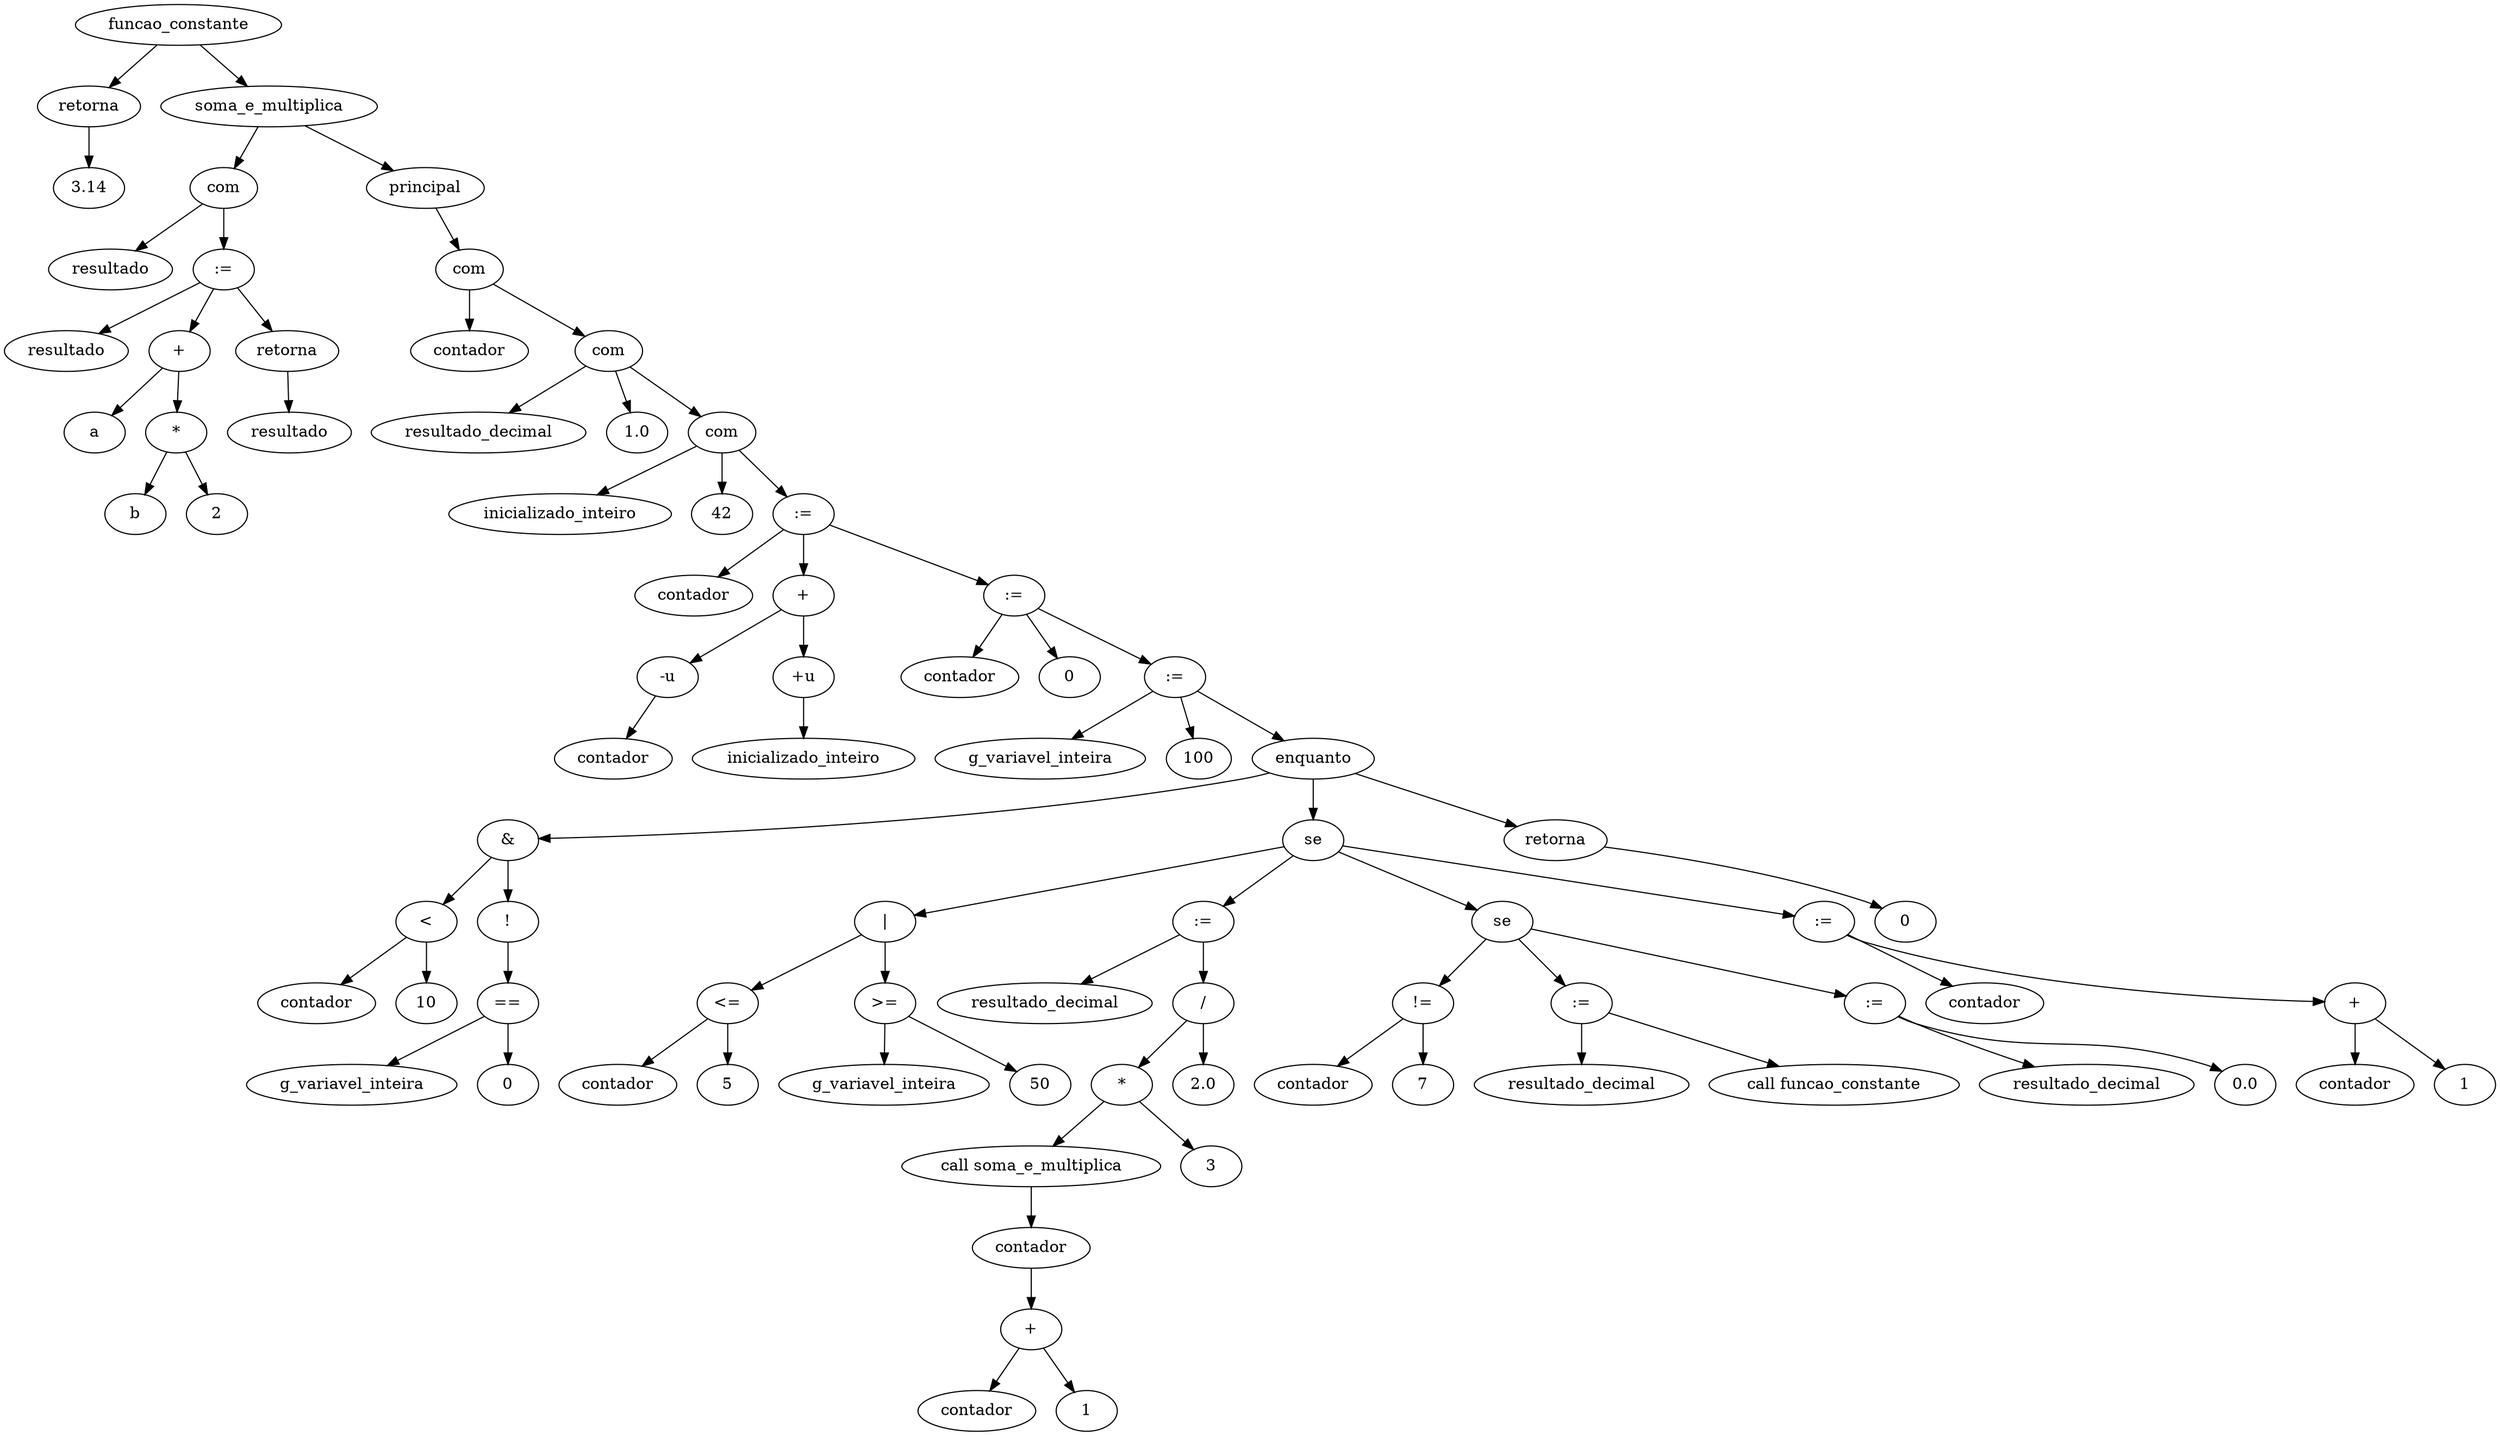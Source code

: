 digraph grafo {
  94011968127856 [ label="funcao_constante" ];
  94011968127856 -> 94011968128080;
  94011968128080 [ label="retorna" ];
  94011968128080 -> 94011968128000;
  94011968128000 [ label="3.14" ];
  94011968127856 -> 94011968128448;
  94011968128448 [ label="soma_e_multiplica" ];
  94011968128448 -> 94011968128624;
  94011968128624 [ label="com" ];
  94011968128624 -> 94011968128704;
  94011968128704 [ label="resultado" ];
  94011968128624 -> 94011968129216;
  94011968129216 [ label=":=" ];
  94011968129216 -> 94011968129296;
  94011968129296 [ label="resultado" ];
  94011968129216 -> 94011968129104;
  94011968129104 [ label="+" ];
  94011968129104 -> 94011968128816;
  94011968128816 [ label="a" ];
  94011968129104 -> 94011968129056;
  94011968129056 [ label="*" ];
  94011968129056 -> 94011968128896;
  94011968128896 [ label="b" ];
  94011968129056 -> 94011968128976;
  94011968128976 [ label="2" ];
  94011968129216 -> 94011968129488;
  94011968129488 [ label="retorna" ];
  94011968129488 -> 94011968129408;
  94011968129408 [ label="resultado" ];
  94011968128448 -> 94011968129632;
  94011968129632 [ label="principal" ];
  94011968129632 -> 94011968129776;
  94011968129776 [ label="com" ];
  94011968129776 -> 94011968129856;
  94011968129856 [ label="contador" ];
  94011968129776 -> 94011968130112;
  94011968130112 [ label="com" ];
  94011968130112 -> 94011968130160;
  94011968130160 [ label="resultado_decimal" ];
  94011968130112 -> 94011968130032;
  94011968130032 [ label="1.0" ];
  94011968130112 -> 94011968130384;
  94011968130384 [ label="com" ];
  94011968130384 -> 94011968130432;
  94011968130432 [ label="inicializado_inteiro" ];
  94011968130384 -> 94011968130304;
  94011968130304 [ label="42" ];
  94011968130384 -> 94011968131072;
  94011968131072 [ label=":=" ];
  94011968131072 -> 94011968131152;
  94011968131152 [ label="contador" ];
  94011968131072 -> 94011968130960;
  94011968130960 [ label="+" ];
  94011968130960 -> 94011968130656;
  94011968130656 [ label="-u" ];
  94011968130656 -> 94011968130576;
  94011968130576 [ label="contador" ];
  94011968130960 -> 94011968130848;
  94011968130848 [ label="+u" ];
  94011968130848 -> 94011968130768;
  94011968130768 [ label="inicializado_inteiro" ];
  94011968131072 -> 94011968131344;
  94011968131344 [ label=":=" ];
  94011968131344 -> 94011968131424;
  94011968131424 [ label="contador" ];
  94011968131344 -> 94011968131264;
  94011968131264 [ label="0" ];
  94011968131344 -> 94011968131616;
  94011968131616 [ label=":=" ];
  94011968131616 -> 94011968131664;
  94011968131664 [ label="g_variavel_inteira" ];
  94011968131616 -> 94011968131536;
  94011968131536 [ label="100" ];
  94011968131616 -> 94011968135792;
  94011968135792 [ label="enquanto" ];
  94011968135792 -> 94011968132336;
  94011968132336 [ label="&" ];
  94011968132336 -> 94011968131904;
  94011968131904 [ label="<" ];
  94011968131904 -> 94011968131744;
  94011968131744 [ label="contador" ];
  94011968131904 -> 94011968131824;
  94011968131824 [ label="10" ];
  94011968132336 -> 94011968132224;
  94011968132224 [ label="!" ];
  94011968132224 -> 94011968132176;
  94011968132176 [ label="==" ];
  94011968132176 -> 94011968132016;
  94011968132016 [ label="g_variavel_inteira" ];
  94011968132176 -> 94011968132096;
  94011968132096 [ label="0" ];
  94011968135792 -> 94011968135104;
  94011968135104 [ label="se" ];
  94011968135104 -> 94011968132992;
  94011968132992 [ label="|" ];
  94011968132992 -> 94011968132672;
  94011968132672 [ label="<=" ];
  94011968132672 -> 94011968132512;
  94011968132512 [ label="contador" ];
  94011968132672 -> 94011968132592;
  94011968132592 [ label="5" ];
  94011968132992 -> 94011968132944;
  94011968132944 [ label=">=" ];
  94011968132944 -> 94011968132784;
  94011968132784 [ label="g_variavel_inteira" ];
  94011968132944 -> 94011968132864;
  94011968132864 [ label="50" ];
  94011968135104 -> 94011968134048;
  94011968134048 [ label=":=" ];
  94011968134048 -> 94011968134128;
  94011968134128 [ label="resultado_decimal" ];
  94011968134048 -> 94011968134000;
  94011968134000 [ label="/" ];
  94011968134000 -> 94011968133808;
  94011968133808 [ label="*" ];
  94011968133808 -> 94011968133616;
  94011968133616 [ label="call soma_e_multiplica" ];
  94011968133616 -> 94011968133296;
  94011968133296 [ label="contador" ];
  94011968133296 -> 94011968133536;
  94011968133536 [ label="+" ];
  94011968133536 -> 94011968133376;
  94011968133376 [ label="contador" ];
  94011968133536 -> 94011968133456;
  94011968133456 [ label="1" ];
  94011968133808 -> 94011968133728;
  94011968133728 [ label="3" ];
  94011968134000 -> 94011968133920;
  94011968133920 [ label="2.0" ];
  94011968135104 -> 94011968135056;
  94011968135056 [ label="se" ];
  94011968135056 -> 94011968134400;
  94011968134400 [ label="!=" ];
  94011968134400 -> 94011968134240;
  94011968134240 [ label="contador" ];
  94011968134400 -> 94011968134320;
  94011968134320 [ label="7" ];
  94011968135056 -> 94011968134656;
  94011968134656 [ label=":=" ];
  94011968134656 -> 94011968134704;
  94011968134704 [ label="resultado_decimal" ];
  94011968134656 -> 94011968134576;
  94011968134576 [ label="call funcao_constante" ];
  94011968135056 -> 94011968134928;
  94011968134928 [ label=":=" ];
  94011968134928 -> 94011968134976;
  94011968134976 [ label="resultado_decimal" ];
  94011968134928 -> 94011968134848;
  94011968134848 [ label="0.0" ];
  94011968135104 -> 94011968135552;
  94011968135552 [ label=":=" ];
  94011968135552 -> 94011968135632;
  94011968135632 [ label="contador" ];
  94011968135552 -> 94011968135504;
  94011968135504 [ label="+" ];
  94011968135504 -> 94011968135344;
  94011968135344 [ label="contador" ];
  94011968135504 -> 94011968135424;
  94011968135424 [ label="1" ];
  94011968135792 -> 94011968135952;
  94011968135952 [ label="retorna" ];
  94011968135952 -> 94011968135872;
  94011968135872 [ label="0" ];
}
